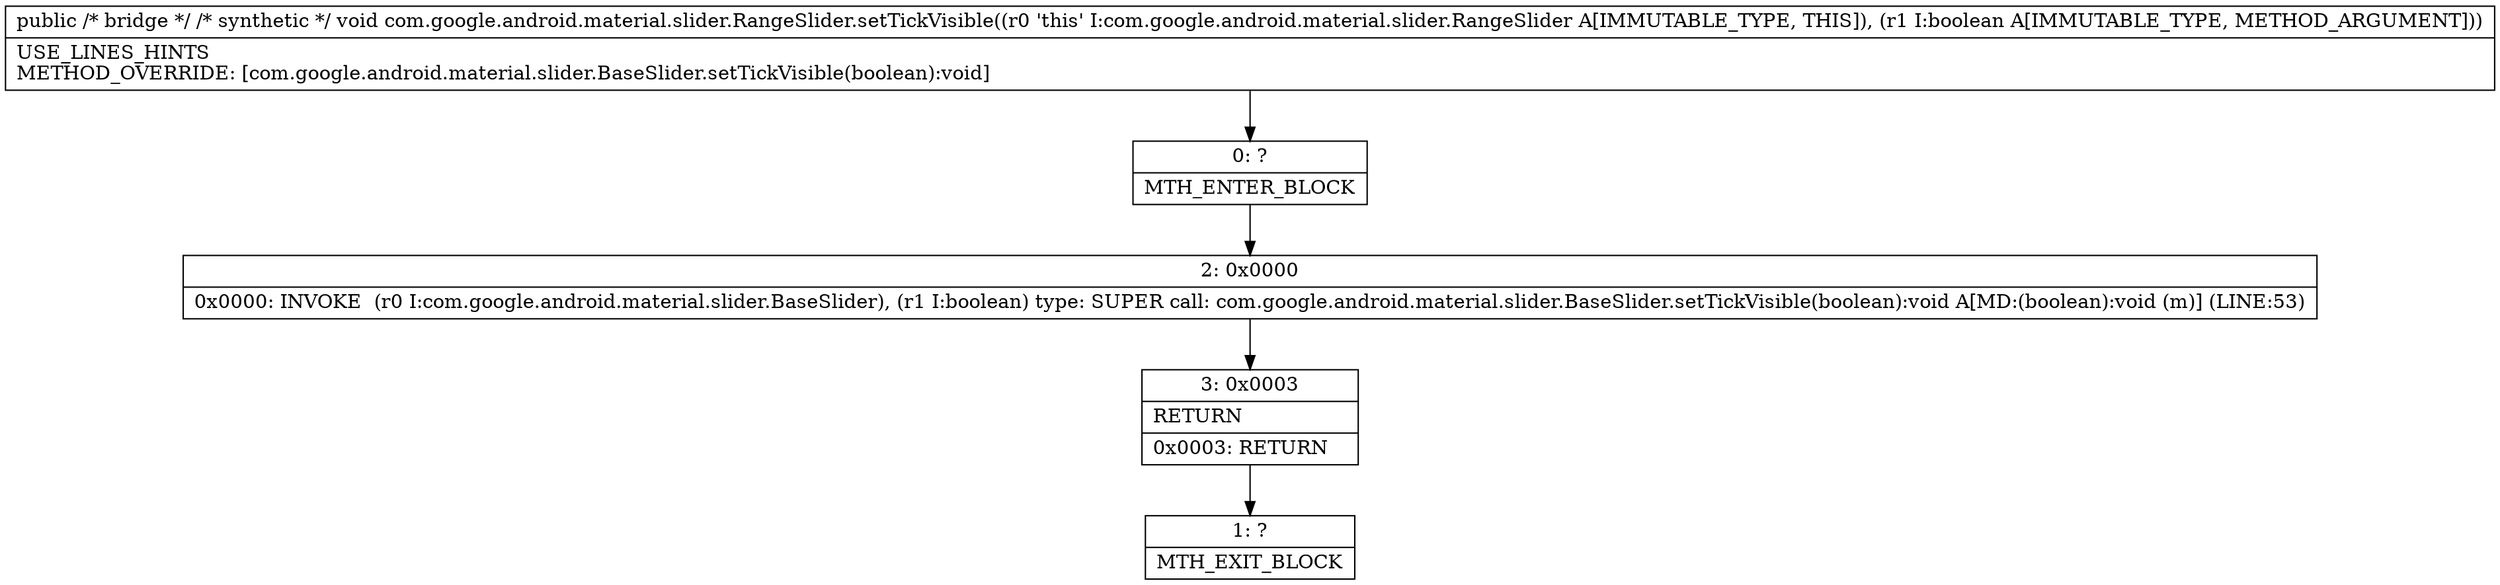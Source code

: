 digraph "CFG forcom.google.android.material.slider.RangeSlider.setTickVisible(Z)V" {
Node_0 [shape=record,label="{0\:\ ?|MTH_ENTER_BLOCK\l}"];
Node_2 [shape=record,label="{2\:\ 0x0000|0x0000: INVOKE  (r0 I:com.google.android.material.slider.BaseSlider), (r1 I:boolean) type: SUPER call: com.google.android.material.slider.BaseSlider.setTickVisible(boolean):void A[MD:(boolean):void (m)] (LINE:53)\l}"];
Node_3 [shape=record,label="{3\:\ 0x0003|RETURN\l|0x0003: RETURN   \l}"];
Node_1 [shape=record,label="{1\:\ ?|MTH_EXIT_BLOCK\l}"];
MethodNode[shape=record,label="{public \/* bridge *\/ \/* synthetic *\/ void com.google.android.material.slider.RangeSlider.setTickVisible((r0 'this' I:com.google.android.material.slider.RangeSlider A[IMMUTABLE_TYPE, THIS]), (r1 I:boolean A[IMMUTABLE_TYPE, METHOD_ARGUMENT]))  | USE_LINES_HINTS\lMETHOD_OVERRIDE: [com.google.android.material.slider.BaseSlider.setTickVisible(boolean):void]\l}"];
MethodNode -> Node_0;Node_0 -> Node_2;
Node_2 -> Node_3;
Node_3 -> Node_1;
}

